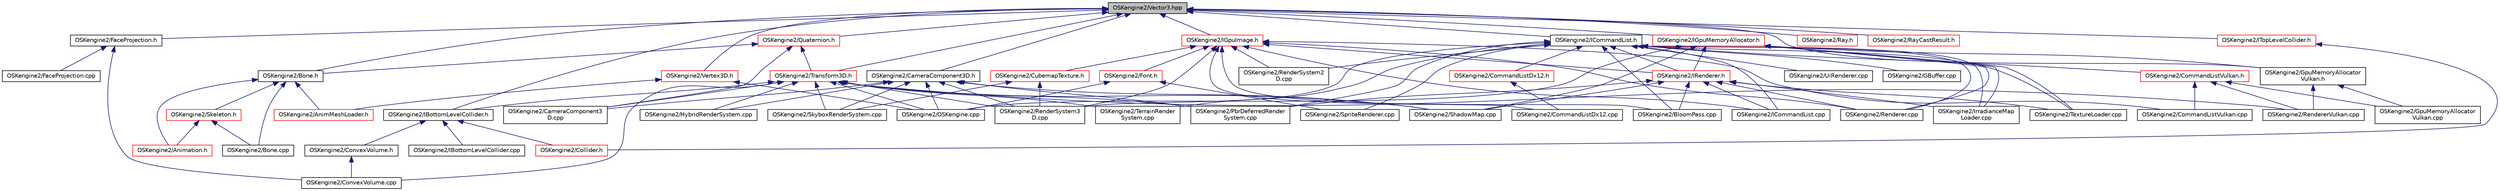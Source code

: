 digraph "OSKengine2/Vector3.hpp"
{
 // LATEX_PDF_SIZE
  edge [fontname="Helvetica",fontsize="10",labelfontname="Helvetica",labelfontsize="10"];
  node [fontname="Helvetica",fontsize="10",shape=record];
  Node1 [label="OSKengine2/Vector3.hpp",height=0.2,width=0.4,color="black", fillcolor="grey75", style="filled", fontcolor="black",tooltip=" "];
  Node1 -> Node2 [dir="back",color="midnightblue",fontsize="10",style="solid",fontname="Helvetica"];
  Node2 [label="OSKengine2/Bone.h",height=0.2,width=0.4,color="black", fillcolor="white", style="filled",URL="$_bone_8h.html",tooltip=" "];
  Node2 -> Node3 [dir="back",color="midnightblue",fontsize="10",style="solid",fontname="Helvetica"];
  Node3 [label="OSKengine2/AnimMeshLoader.h",height=0.2,width=0.4,color="red", fillcolor="white", style="filled",URL="$_anim_mesh_loader_8h.html",tooltip=" "];
  Node2 -> Node6 [dir="back",color="midnightblue",fontsize="10",style="solid",fontname="Helvetica"];
  Node6 [label="OSKengine2/Animation.h",height=0.2,width=0.4,color="red", fillcolor="white", style="filled",URL="$_animation_8h.html",tooltip=" "];
  Node2 -> Node11 [dir="back",color="midnightblue",fontsize="10",style="solid",fontname="Helvetica"];
  Node11 [label="OSKengine2/Bone.cpp",height=0.2,width=0.4,color="black", fillcolor="white", style="filled",URL="$_bone_8cpp.html",tooltip=" "];
  Node2 -> Node30 [dir="back",color="midnightblue",fontsize="10",style="solid",fontname="Helvetica"];
  Node30 [label="OSKengine2/Skeleton.h",height=0.2,width=0.4,color="red", fillcolor="white", style="filled",URL="$_skeleton_8h.html",tooltip=" "];
  Node30 -> Node6 [dir="back",color="midnightblue",fontsize="10",style="solid",fontname="Helvetica"];
  Node30 -> Node11 [dir="back",color="midnightblue",fontsize="10",style="solid",fontname="Helvetica"];
  Node1 -> Node32 [dir="back",color="midnightblue",fontsize="10",style="solid",fontname="Helvetica"];
  Node32 [label="OSKengine2/CameraComponent3D.h",height=0.2,width=0.4,color="black", fillcolor="white", style="filled",URL="$_camera_component3_d_8h.html",tooltip=" "];
  Node32 -> Node33 [dir="back",color="midnightblue",fontsize="10",style="solid",fontname="Helvetica"];
  Node33 [label="OSKengine2/CameraComponent3\lD.cpp",height=0.2,width=0.4,color="black", fillcolor="white", style="filled",URL="$_camera_component3_d_8cpp.html",tooltip=" "];
  Node32 -> Node14 [dir="back",color="midnightblue",fontsize="10",style="solid",fontname="Helvetica"];
  Node14 [label="OSKengine2/HybridRenderSystem.cpp",height=0.2,width=0.4,color="black", fillcolor="white", style="filled",URL="$_hybrid_render_system_8cpp.html",tooltip=" "];
  Node32 -> Node15 [dir="back",color="midnightblue",fontsize="10",style="solid",fontname="Helvetica"];
  Node15 [label="OSKengine2/OSKengine.cpp",height=0.2,width=0.4,color="black", fillcolor="white", style="filled",URL="$_o_s_kengine_8cpp.html",tooltip=" "];
  Node32 -> Node23 [dir="back",color="midnightblue",fontsize="10",style="solid",fontname="Helvetica"];
  Node23 [label="OSKengine2/PbrDeferredRender\lSystem.cpp",height=0.2,width=0.4,color="black", fillcolor="white", style="filled",URL="$_pbr_deferred_render_system_8cpp.html",tooltip=" "];
  Node32 -> Node24 [dir="back",color="midnightblue",fontsize="10",style="solid",fontname="Helvetica"];
  Node24 [label="OSKengine2/RenderSystem3\lD.cpp",height=0.2,width=0.4,color="black", fillcolor="white", style="filled",URL="$_render_system3_d_8cpp.html",tooltip=" "];
  Node32 -> Node28 [dir="back",color="midnightblue",fontsize="10",style="solid",fontname="Helvetica"];
  Node28 [label="OSKengine2/ShadowMap.cpp",height=0.2,width=0.4,color="black", fillcolor="white", style="filled",URL="$_shadow_map_8cpp.html",tooltip=" "];
  Node32 -> Node29 [dir="back",color="midnightblue",fontsize="10",style="solid",fontname="Helvetica"];
  Node29 [label="OSKengine2/SkyboxRenderSystem.cpp",height=0.2,width=0.4,color="black", fillcolor="white", style="filled",URL="$_skybox_render_system_8cpp.html",tooltip=" "];
  Node1 -> Node34 [dir="back",color="midnightblue",fontsize="10",style="solid",fontname="Helvetica"];
  Node34 [label="OSKengine2/FaceProjection.h",height=0.2,width=0.4,color="black", fillcolor="white", style="filled",URL="$_face_projection_8h.html",tooltip=" "];
  Node34 -> Node35 [dir="back",color="midnightblue",fontsize="10",style="solid",fontname="Helvetica"];
  Node35 [label="OSKengine2/ConvexVolume.cpp",height=0.2,width=0.4,color="black", fillcolor="white", style="filled",URL="$_convex_volume_8cpp.html",tooltip=" "];
  Node34 -> Node36 [dir="back",color="midnightblue",fontsize="10",style="solid",fontname="Helvetica"];
  Node36 [label="OSKengine2/FaceProjection.cpp",height=0.2,width=0.4,color="black", fillcolor="white", style="filled",URL="$_face_projection_8cpp.html",tooltip=" "];
  Node1 -> Node37 [dir="back",color="midnightblue",fontsize="10",style="solid",fontname="Helvetica"];
  Node37 [label="OSKengine2/GpuMemoryAllocator\lVulkan.h",height=0.2,width=0.4,color="black", fillcolor="white", style="filled",URL="$_gpu_memory_allocator_vulkan_8h.html",tooltip=" "];
  Node37 -> Node38 [dir="back",color="midnightblue",fontsize="10",style="solid",fontname="Helvetica"];
  Node38 [label="OSKengine2/GpuMemoryAllocator\lVulkan.cpp",height=0.2,width=0.4,color="black", fillcolor="white", style="filled",URL="$_gpu_memory_allocator_vulkan_8cpp.html",tooltip=" "];
  Node37 -> Node26 [dir="back",color="midnightblue",fontsize="10",style="solid",fontname="Helvetica"];
  Node26 [label="OSKengine2/RendererVulkan.cpp",height=0.2,width=0.4,color="black", fillcolor="white", style="filled",URL="$_renderer_vulkan_8cpp.html",tooltip=" "];
  Node1 -> Node39 [dir="back",color="midnightblue",fontsize="10",style="solid",fontname="Helvetica"];
  Node39 [label="OSKengine2/IBottomLevelCollider.h",height=0.2,width=0.4,color="black", fillcolor="white", style="filled",URL="$_i_bottom_level_collider_8h.html",tooltip=" "];
  Node39 -> Node40 [dir="back",color="midnightblue",fontsize="10",style="solid",fontname="Helvetica"];
  Node40 [label="OSKengine2/Collider.h",height=0.2,width=0.4,color="red", fillcolor="white", style="filled",URL="$_collider_8h.html",tooltip=" "];
  Node39 -> Node42 [dir="back",color="midnightblue",fontsize="10",style="solid",fontname="Helvetica"];
  Node42 [label="OSKengine2/ConvexVolume.h",height=0.2,width=0.4,color="black", fillcolor="white", style="filled",URL="$_convex_volume_8h.html",tooltip=" "];
  Node42 -> Node35 [dir="back",color="midnightblue",fontsize="10",style="solid",fontname="Helvetica"];
  Node39 -> Node43 [dir="back",color="midnightblue",fontsize="10",style="solid",fontname="Helvetica"];
  Node43 [label="OSKengine2/IBottomLevelCollider.cpp",height=0.2,width=0.4,color="black", fillcolor="white", style="filled",URL="$_i_bottom_level_collider_8cpp.html",tooltip=" "];
  Node1 -> Node44 [dir="back",color="midnightblue",fontsize="10",style="solid",fontname="Helvetica"];
  Node44 [label="OSKengine2/ICommandList.h",height=0.2,width=0.4,color="black", fillcolor="white", style="filled",URL="$_i_command_list_8h.html",tooltip=" "];
  Node44 -> Node45 [dir="back",color="midnightblue",fontsize="10",style="solid",fontname="Helvetica"];
  Node45 [label="OSKengine2/BloomPass.cpp",height=0.2,width=0.4,color="black", fillcolor="white", style="filled",URL="$_bloom_pass_8cpp.html",tooltip=" "];
  Node44 -> Node46 [dir="back",color="midnightblue",fontsize="10",style="solid",fontname="Helvetica"];
  Node46 [label="OSKengine2/CommandListDx12.h",height=0.2,width=0.4,color="red", fillcolor="white", style="filled",URL="$_command_list_dx12_8h.html",tooltip=" "];
  Node46 -> Node47 [dir="back",color="midnightblue",fontsize="10",style="solid",fontname="Helvetica"];
  Node47 [label="OSKengine2/CommandListDx12.cpp",height=0.2,width=0.4,color="black", fillcolor="white", style="filled",URL="$_command_list_dx12_8cpp.html",tooltip=" "];
  Node44 -> Node50 [dir="back",color="midnightblue",fontsize="10",style="solid",fontname="Helvetica"];
  Node50 [label="OSKengine2/CommandListVulkan.h",height=0.2,width=0.4,color="red", fillcolor="white", style="filled",URL="$_command_list_vulkan_8h.html",tooltip=" "];
  Node50 -> Node52 [dir="back",color="midnightblue",fontsize="10",style="solid",fontname="Helvetica"];
  Node52 [label="OSKengine2/CommandListVulkan.cpp",height=0.2,width=0.4,color="black", fillcolor="white", style="filled",URL="$_command_list_vulkan_8cpp.html",tooltip=" "];
  Node50 -> Node38 [dir="back",color="midnightblue",fontsize="10",style="solid",fontname="Helvetica"];
  Node50 -> Node26 [dir="back",color="midnightblue",fontsize="10",style="solid",fontname="Helvetica"];
  Node44 -> Node56 [dir="back",color="midnightblue",fontsize="10",style="solid",fontname="Helvetica"];
  Node56 [label="OSKengine2/GBuffer.cpp",height=0.2,width=0.4,color="black", fillcolor="white", style="filled",URL="$_g_buffer_8cpp.html",tooltip=" "];
  Node44 -> Node57 [dir="back",color="midnightblue",fontsize="10",style="solid",fontname="Helvetica"];
  Node57 [label="OSKengine2/ICommandList.cpp",height=0.2,width=0.4,color="black", fillcolor="white", style="filled",URL="$_i_command_list_8cpp.html",tooltip=" "];
  Node44 -> Node58 [dir="back",color="midnightblue",fontsize="10",style="solid",fontname="Helvetica"];
  Node58 [label="OSKengine2/IRenderer.h",height=0.2,width=0.4,color="red", fillcolor="white", style="filled",URL="$_i_renderer_8h.html",tooltip=" "];
  Node58 -> Node45 [dir="back",color="midnightblue",fontsize="10",style="solid",fontname="Helvetica"];
  Node58 -> Node57 [dir="back",color="midnightblue",fontsize="10",style="solid",fontname="Helvetica"];
  Node58 -> Node20 [dir="back",color="midnightblue",fontsize="10",style="solid",fontname="Helvetica"];
  Node20 [label="OSKengine2/IrradianceMap\lLoader.cpp",height=0.2,width=0.4,color="black", fillcolor="white", style="filled",URL="$_irradiance_map_loader_8cpp.html",tooltip=" "];
  Node58 -> Node23 [dir="back",color="midnightblue",fontsize="10",style="solid",fontname="Helvetica"];
  Node58 -> Node82 [dir="back",color="midnightblue",fontsize="10",style="solid",fontname="Helvetica"];
  Node82 [label="OSKengine2/Renderer.cpp",height=0.2,width=0.4,color="black", fillcolor="white", style="filled",URL="$_renderer_8cpp.html",tooltip=" "];
  Node58 -> Node28 [dir="back",color="midnightblue",fontsize="10",style="solid",fontname="Helvetica"];
  Node58 -> Node108 [dir="back",color="midnightblue",fontsize="10",style="solid",fontname="Helvetica"];
  Node108 [label="OSKengine2/TextureLoader.cpp",height=0.2,width=0.4,color="black", fillcolor="white", style="filled",URL="$_texture_loader_8cpp.html",tooltip=" "];
  Node44 -> Node20 [dir="back",color="midnightblue",fontsize="10",style="solid",fontname="Helvetica"];
  Node44 -> Node23 [dir="back",color="midnightblue",fontsize="10",style="solid",fontname="Helvetica"];
  Node44 -> Node81 [dir="back",color="midnightblue",fontsize="10",style="solid",fontname="Helvetica"];
  Node81 [label="OSKengine2/RenderSystem2\lD.cpp",height=0.2,width=0.4,color="black", fillcolor="white", style="filled",URL="$_render_system2_d_8cpp.html",tooltip=" "];
  Node44 -> Node24 [dir="back",color="midnightblue",fontsize="10",style="solid",fontname="Helvetica"];
  Node44 -> Node82 [dir="back",color="midnightblue",fontsize="10",style="solid",fontname="Helvetica"];
  Node44 -> Node114 [dir="back",color="midnightblue",fontsize="10",style="solid",fontname="Helvetica"];
  Node114 [label="OSKengine2/SpriteRenderer.cpp",height=0.2,width=0.4,color="black", fillcolor="white", style="filled",URL="$_sprite_renderer_8cpp.html",tooltip=" "];
  Node44 -> Node83 [dir="back",color="midnightblue",fontsize="10",style="solid",fontname="Helvetica"];
  Node83 [label="OSKengine2/TerrainRender\lSystem.cpp",height=0.2,width=0.4,color="black", fillcolor="white", style="filled",URL="$_terrain_render_system_8cpp.html",tooltip=" "];
  Node44 -> Node108 [dir="back",color="midnightblue",fontsize="10",style="solid",fontname="Helvetica"];
  Node44 -> Node115 [dir="back",color="midnightblue",fontsize="10",style="solid",fontname="Helvetica"];
  Node115 [label="OSKengine2/UiRenderer.cpp",height=0.2,width=0.4,color="black", fillcolor="white", style="filled",URL="$_ui_renderer_8cpp.html",tooltip=" "];
  Node1 -> Node116 [dir="back",color="midnightblue",fontsize="10",style="solid",fontname="Helvetica"];
  Node116 [label="OSKengine2/IGpuImage.h",height=0.2,width=0.4,color="red", fillcolor="white", style="filled",URL="$_i_gpu_image_8h.html",tooltip=" "];
  Node116 -> Node45 [dir="back",color="midnightblue",fontsize="10",style="solid",fontname="Helvetica"];
  Node116 -> Node47 [dir="back",color="midnightblue",fontsize="10",style="solid",fontname="Helvetica"];
  Node116 -> Node52 [dir="back",color="midnightblue",fontsize="10",style="solid",fontname="Helvetica"];
  Node116 -> Node117 [dir="back",color="midnightblue",fontsize="10",style="solid",fontname="Helvetica"];
  Node117 [label="OSKengine2/CubemapTexture.h",height=0.2,width=0.4,color="red", fillcolor="white", style="filled",URL="$_cubemap_texture_8h.html",tooltip=" "];
  Node117 -> Node24 [dir="back",color="midnightblue",fontsize="10",style="solid",fontname="Helvetica"];
  Node117 -> Node29 [dir="back",color="midnightblue",fontsize="10",style="solid",fontname="Helvetica"];
  Node116 -> Node119 [dir="back",color="midnightblue",fontsize="10",style="solid",fontname="Helvetica"];
  Node119 [label="OSKengine2/Font.h",height=0.2,width=0.4,color="red", fillcolor="white", style="filled",URL="$_font_8h.html",tooltip=" "];
  Node119 -> Node15 [dir="back",color="midnightblue",fontsize="10",style="solid",fontname="Helvetica"];
  Node119 -> Node114 [dir="back",color="midnightblue",fontsize="10",style="solid",fontname="Helvetica"];
  Node116 -> Node57 [dir="back",color="midnightblue",fontsize="10",style="solid",fontname="Helvetica"];
  Node116 -> Node58 [dir="back",color="midnightblue",fontsize="10",style="solid",fontname="Helvetica"];
  Node116 -> Node81 [dir="back",color="midnightblue",fontsize="10",style="solid",fontname="Helvetica"];
  Node116 -> Node24 [dir="back",color="midnightblue",fontsize="10",style="solid",fontname="Helvetica"];
  Node116 -> Node82 [dir="back",color="midnightblue",fontsize="10",style="solid",fontname="Helvetica"];
  Node1 -> Node152 [dir="back",color="midnightblue",fontsize="10",style="solid",fontname="Helvetica"];
  Node152 [label="OSKengine2/IGpuMemoryAllocator.h",height=0.2,width=0.4,color="red", fillcolor="white", style="filled",URL="$_i_gpu_memory_allocator_8h.html",tooltip=" "];
  Node152 -> Node37 [dir="back",color="midnightblue",fontsize="10",style="solid",fontname="Helvetica"];
  Node152 -> Node58 [dir="back",color="midnightblue",fontsize="10",style="solid",fontname="Helvetica"];
  Node152 -> Node20 [dir="back",color="midnightblue",fontsize="10",style="solid",fontname="Helvetica"];
  Node152 -> Node15 [dir="back",color="midnightblue",fontsize="10",style="solid",fontname="Helvetica"];
  Node152 -> Node82 [dir="back",color="midnightblue",fontsize="10",style="solid",fontname="Helvetica"];
  Node152 -> Node28 [dir="back",color="midnightblue",fontsize="10",style="solid",fontname="Helvetica"];
  Node152 -> Node108 [dir="back",color="midnightblue",fontsize="10",style="solid",fontname="Helvetica"];
  Node1 -> Node154 [dir="back",color="midnightblue",fontsize="10",style="solid",fontname="Helvetica"];
  Node154 [label="OSKengine2/ITopLevelCollider.h",height=0.2,width=0.4,color="red", fillcolor="white", style="filled",URL="$_i_top_level_collider_8h.html",tooltip=" "];
  Node154 -> Node40 [dir="back",color="midnightblue",fontsize="10",style="solid",fontname="Helvetica"];
  Node1 -> Node160 [dir="back",color="midnightblue",fontsize="10",style="solid",fontname="Helvetica"];
  Node160 [label="OSKengine2/Quaternion.h",height=0.2,width=0.4,color="red", fillcolor="white", style="filled",URL="$_quaternion_8h.html",tooltip=" "];
  Node160 -> Node2 [dir="back",color="midnightblue",fontsize="10",style="solid",fontname="Helvetica"];
  Node160 -> Node33 [dir="back",color="midnightblue",fontsize="10",style="solid",fontname="Helvetica"];
  Node160 -> Node162 [dir="back",color="midnightblue",fontsize="10",style="solid",fontname="Helvetica"];
  Node162 [label="OSKengine2/Transform3D.h",height=0.2,width=0.4,color="red", fillcolor="white", style="filled",URL="$_transform3_d_8h.html",tooltip=" "];
  Node162 -> Node33 [dir="back",color="midnightblue",fontsize="10",style="solid",fontname="Helvetica"];
  Node162 -> Node35 [dir="back",color="midnightblue",fontsize="10",style="solid",fontname="Helvetica"];
  Node162 -> Node14 [dir="back",color="midnightblue",fontsize="10",style="solid",fontname="Helvetica"];
  Node162 -> Node39 [dir="back",color="midnightblue",fontsize="10",style="solid",fontname="Helvetica"];
  Node162 -> Node15 [dir="back",color="midnightblue",fontsize="10",style="solid",fontname="Helvetica"];
  Node162 -> Node23 [dir="back",color="midnightblue",fontsize="10",style="solid",fontname="Helvetica"];
  Node162 -> Node24 [dir="back",color="midnightblue",fontsize="10",style="solid",fontname="Helvetica"];
  Node162 -> Node26 [dir="back",color="midnightblue",fontsize="10",style="solid",fontname="Helvetica"];
  Node162 -> Node28 [dir="back",color="midnightblue",fontsize="10",style="solid",fontname="Helvetica"];
  Node162 -> Node29 [dir="back",color="midnightblue",fontsize="10",style="solid",fontname="Helvetica"];
  Node162 -> Node83 [dir="back",color="midnightblue",fontsize="10",style="solid",fontname="Helvetica"];
  Node1 -> Node163 [dir="back",color="midnightblue",fontsize="10",style="solid",fontname="Helvetica"];
  Node163 [label="OSKengine2/Ray.h",height=0.2,width=0.4,color="red", fillcolor="white", style="filled",URL="$_ray_8h.html",tooltip=" "];
  Node1 -> Node165 [dir="back",color="midnightblue",fontsize="10",style="solid",fontname="Helvetica"];
  Node165 [label="OSKengine2/RayCastResult.h",height=0.2,width=0.4,color="red", fillcolor="white", style="filled",URL="$_ray_cast_result_8h.html",tooltip=" "];
  Node1 -> Node162 [dir="back",color="midnightblue",fontsize="10",style="solid",fontname="Helvetica"];
  Node1 -> Node166 [dir="back",color="midnightblue",fontsize="10",style="solid",fontname="Helvetica"];
  Node166 [label="OSKengine2/Vertex3D.h",height=0.2,width=0.4,color="red", fillcolor="white", style="filled",URL="$_vertex3_d_8h.html",tooltip=" "];
  Node166 -> Node3 [dir="back",color="midnightblue",fontsize="10",style="solid",fontname="Helvetica"];
  Node166 -> Node15 [dir="back",color="midnightblue",fontsize="10",style="solid",fontname="Helvetica"];
}
